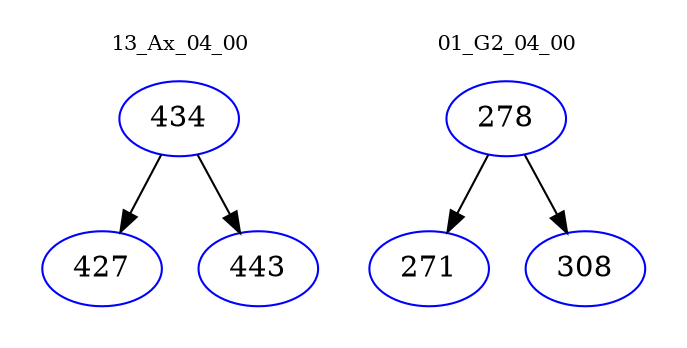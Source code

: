 digraph{
subgraph cluster_0 {
color = white
label = "13_Ax_04_00";
fontsize=10;
T0_434 [label="434", color="blue"]
T0_434 -> T0_427 [color="black"]
T0_427 [label="427", color="blue"]
T0_434 -> T0_443 [color="black"]
T0_443 [label="443", color="blue"]
}
subgraph cluster_1 {
color = white
label = "01_G2_04_00";
fontsize=10;
T1_278 [label="278", color="blue"]
T1_278 -> T1_271 [color="black"]
T1_271 [label="271", color="blue"]
T1_278 -> T1_308 [color="black"]
T1_308 [label="308", color="blue"]
}
}
